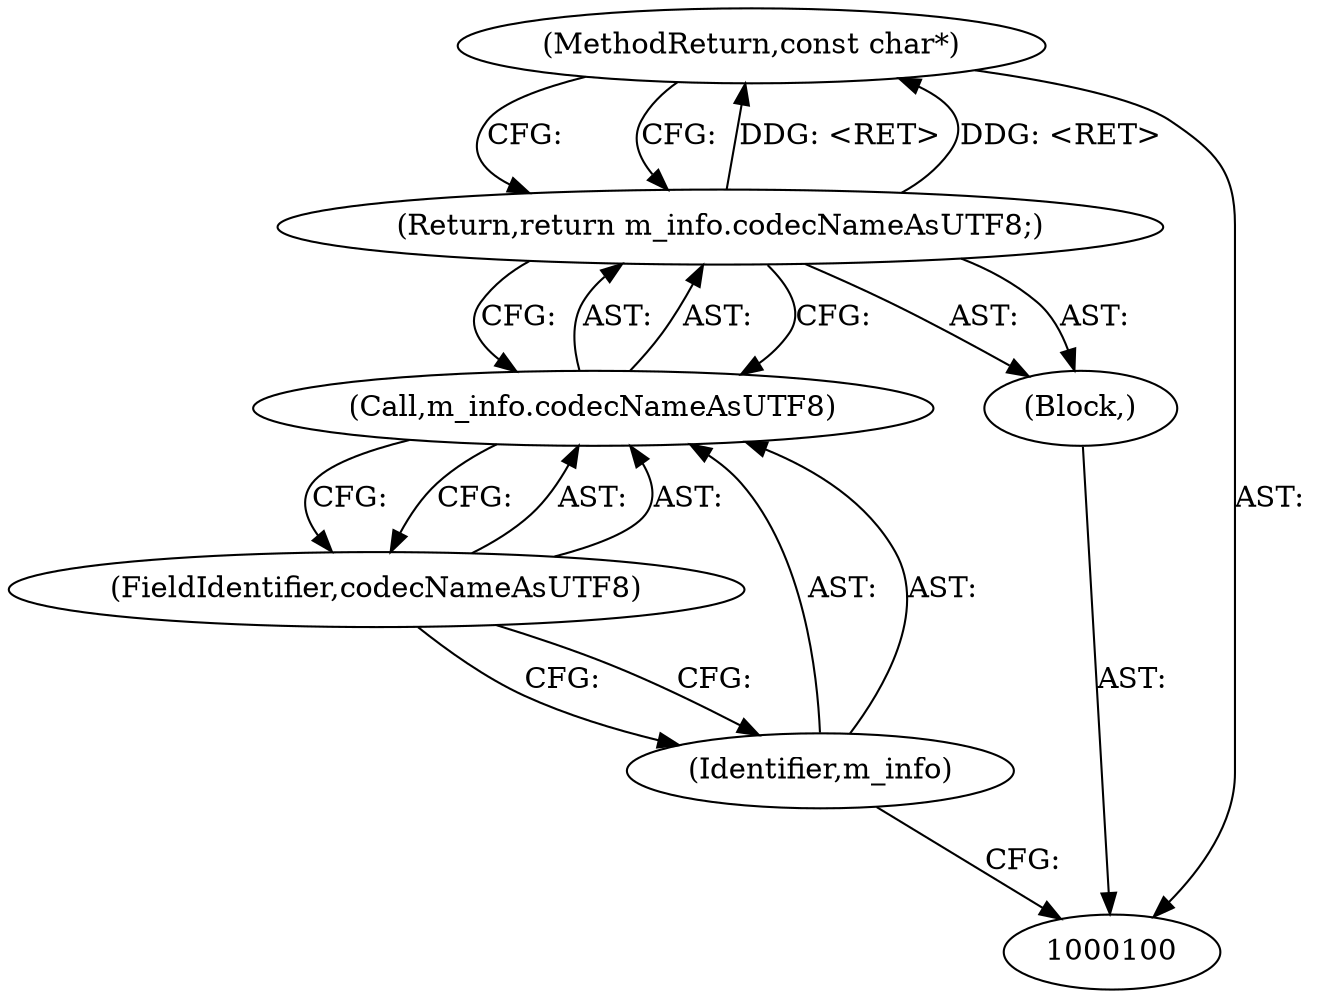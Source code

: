 digraph "1_Android_04839626ed859623901ebd3a5fd483982186b59d_56" {
"1000106" [label="(MethodReturn,const char*)"];
"1000101" [label="(Block,)"];
"1000103" [label="(Call,m_info.codecNameAsUTF8)"];
"1000104" [label="(Identifier,m_info)"];
"1000105" [label="(FieldIdentifier,codecNameAsUTF8)"];
"1000102" [label="(Return,return m_info.codecNameAsUTF8;)"];
"1000106" -> "1000100"  [label="AST: "];
"1000106" -> "1000102"  [label="CFG: "];
"1000102" -> "1000106"  [label="DDG: <RET>"];
"1000101" -> "1000100"  [label="AST: "];
"1000102" -> "1000101"  [label="AST: "];
"1000103" -> "1000102"  [label="AST: "];
"1000103" -> "1000105"  [label="CFG: "];
"1000104" -> "1000103"  [label="AST: "];
"1000105" -> "1000103"  [label="AST: "];
"1000102" -> "1000103"  [label="CFG: "];
"1000104" -> "1000103"  [label="AST: "];
"1000104" -> "1000100"  [label="CFG: "];
"1000105" -> "1000104"  [label="CFG: "];
"1000105" -> "1000103"  [label="AST: "];
"1000105" -> "1000104"  [label="CFG: "];
"1000103" -> "1000105"  [label="CFG: "];
"1000102" -> "1000101"  [label="AST: "];
"1000102" -> "1000103"  [label="CFG: "];
"1000103" -> "1000102"  [label="AST: "];
"1000106" -> "1000102"  [label="CFG: "];
"1000102" -> "1000106"  [label="DDG: <RET>"];
}
